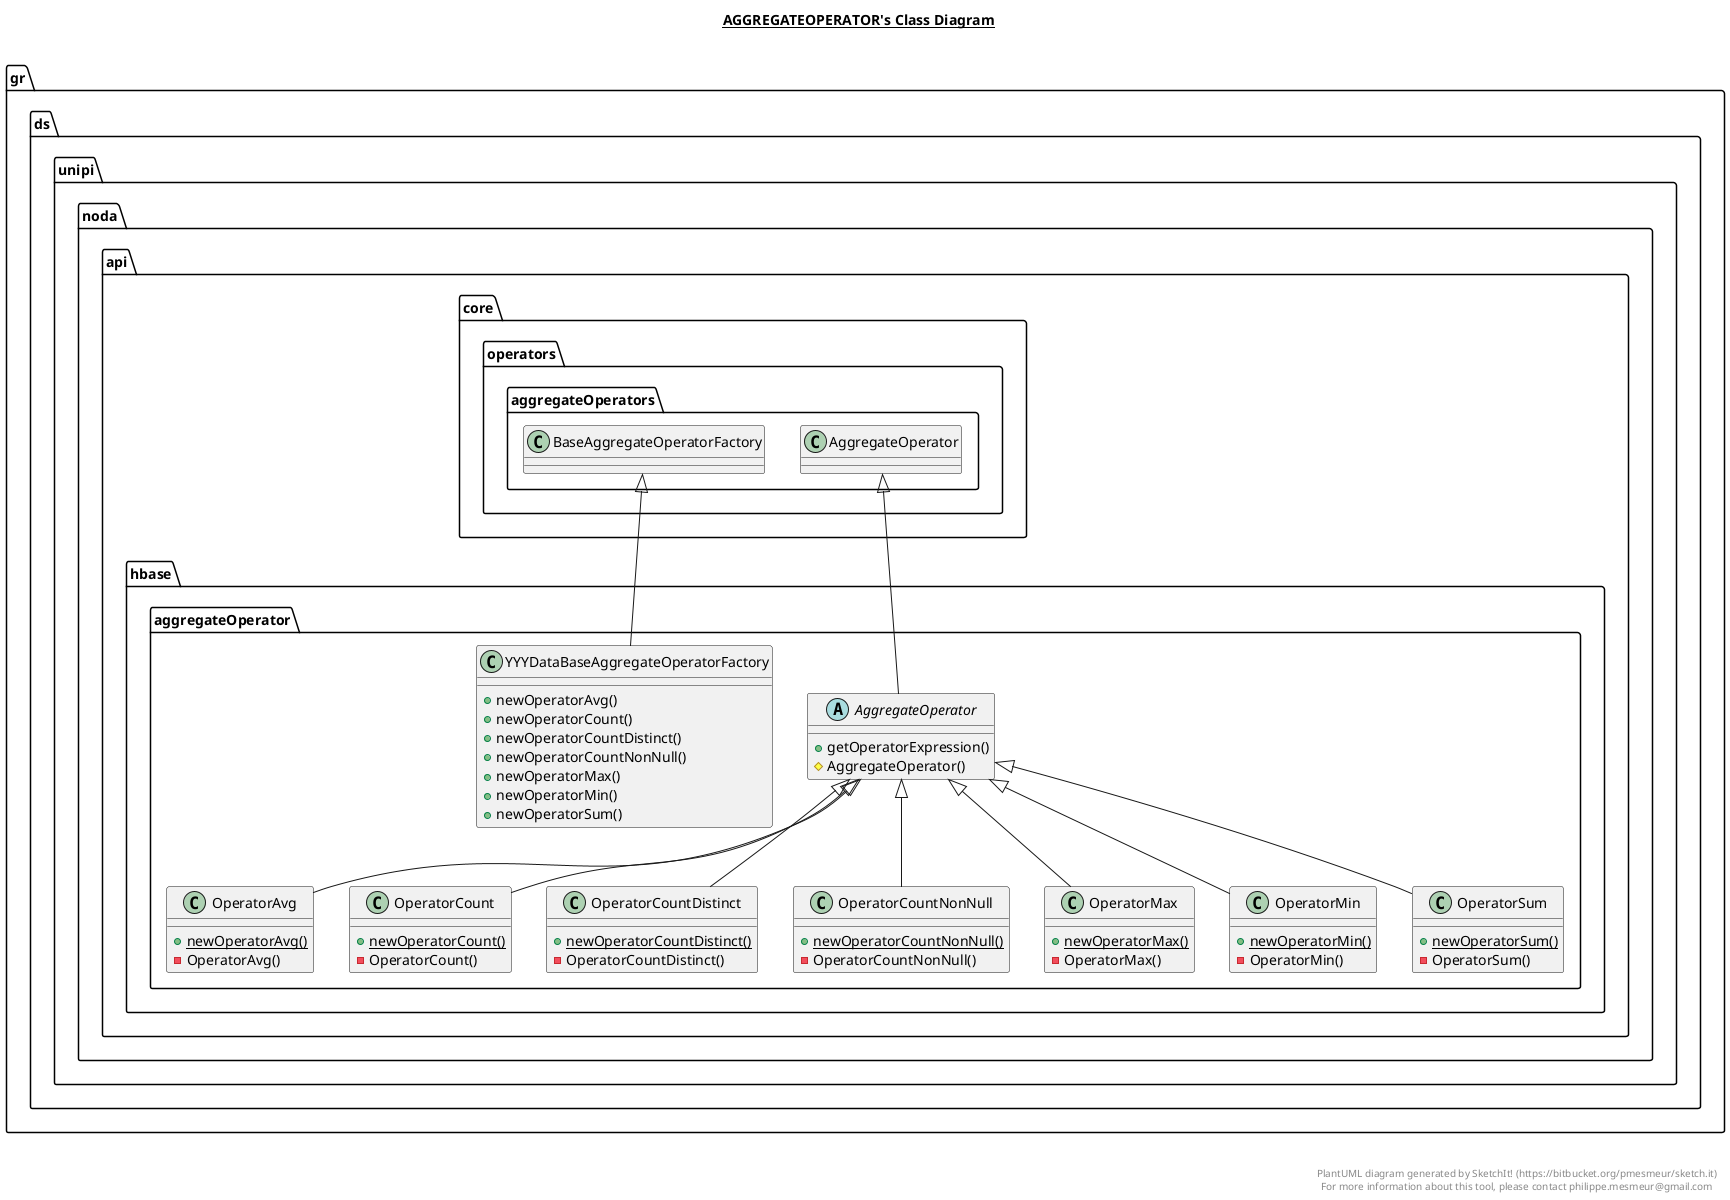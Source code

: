 @startuml

title __AGGREGATEOPERATOR's Class Diagram__\n

  namespace gr.ds.unipi.noda.api.hbase {
    namespace aggregateOperator {
      abstract class gr.ds.unipi.noda.api.hbase.aggregateOperator.AggregateOperator {
          + getOperatorExpression()
          # AggregateOperator()
      }
    }
  }
  

  namespace gr.ds.unipi.noda.api.hbase {
    namespace aggregateOperator {
      class gr.ds.unipi.noda.api.hbase.aggregateOperator.OperatorAvg {
          {static} + newOperatorAvg()
          - OperatorAvg()
      }
    }
  }
  

  namespace gr.ds.unipi.noda.api.hbase {
    namespace aggregateOperator {
      class gr.ds.unipi.noda.api.hbase.aggregateOperator.OperatorCount {
          {static} + newOperatorCount()
          - OperatorCount()
      }
    }
  }
  

  namespace gr.ds.unipi.noda.api.hbase {
    namespace aggregateOperator {
      class gr.ds.unipi.noda.api.hbase.aggregateOperator.OperatorCountDistinct {
          {static} + newOperatorCountDistinct()
          - OperatorCountDistinct()
      }
    }
  }
  

  namespace gr.ds.unipi.noda.api.hbase {
    namespace aggregateOperator {
      class gr.ds.unipi.noda.api.hbase.aggregateOperator.OperatorCountNonNull {
          {static} + newOperatorCountNonNull()
          - OperatorCountNonNull()
      }
    }
  }
  

  namespace gr.ds.unipi.noda.api.hbase {
    namespace aggregateOperator {
      class gr.ds.unipi.noda.api.hbase.aggregateOperator.OperatorMax {
          {static} + newOperatorMax()
          - OperatorMax()
      }
    }
  }
  

  namespace gr.ds.unipi.noda.api.hbase {
    namespace aggregateOperator {
      class gr.ds.unipi.noda.api.hbase.aggregateOperator.OperatorMin {
          {static} + newOperatorMin()
          - OperatorMin()
      }
    }
  }
  

  namespace gr.ds.unipi.noda.api.hbase {
    namespace aggregateOperator {
      class gr.ds.unipi.noda.api.hbase.aggregateOperator.OperatorSum {
          {static} + newOperatorSum()
          - OperatorSum()
      }
    }
  }
  

  namespace gr.ds.unipi.noda.api.hbase {
    namespace aggregateOperator {
      class gr.ds.unipi.noda.api.hbase.aggregateOperator.YYYDataBaseAggregateOperatorFactory {
          + newOperatorAvg()
          + newOperatorCount()
          + newOperatorCountDistinct()
          + newOperatorCountNonNull()
          + newOperatorMax()
          + newOperatorMin()
          + newOperatorSum()
      }
    }
  }
  

  gr.ds.unipi.noda.api.hbase.aggregateOperator.AggregateOperator -up-|> gr.ds.unipi.noda.api.core.operators.aggregateOperators.AggregateOperator
  gr.ds.unipi.noda.api.hbase.aggregateOperator.OperatorAvg -up-|> gr.ds.unipi.noda.api.hbase.aggregateOperator.AggregateOperator
  gr.ds.unipi.noda.api.hbase.aggregateOperator.OperatorCount -up-|> gr.ds.unipi.noda.api.hbase.aggregateOperator.AggregateOperator
  gr.ds.unipi.noda.api.hbase.aggregateOperator.OperatorCountDistinct -up-|> gr.ds.unipi.noda.api.hbase.aggregateOperator.AggregateOperator
  gr.ds.unipi.noda.api.hbase.aggregateOperator.OperatorCountNonNull -up-|> gr.ds.unipi.noda.api.hbase.aggregateOperator.AggregateOperator
  gr.ds.unipi.noda.api.hbase.aggregateOperator.OperatorMax -up-|> gr.ds.unipi.noda.api.hbase.aggregateOperator.AggregateOperator
  gr.ds.unipi.noda.api.hbase.aggregateOperator.OperatorMin -up-|> gr.ds.unipi.noda.api.hbase.aggregateOperator.AggregateOperator
  gr.ds.unipi.noda.api.hbase.aggregateOperator.OperatorSum -up-|> gr.ds.unipi.noda.api.hbase.aggregateOperator.AggregateOperator
  gr.ds.unipi.noda.api.hbase.aggregateOperator.YYYDataBaseAggregateOperatorFactory -up-|> gr.ds.unipi.noda.api.core.operators.aggregateOperators.BaseAggregateOperatorFactory


right footer


PlantUML diagram generated by SketchIt! (https://bitbucket.org/pmesmeur/sketch.it)
For more information about this tool, please contact philippe.mesmeur@gmail.com
endfooter

@enduml
